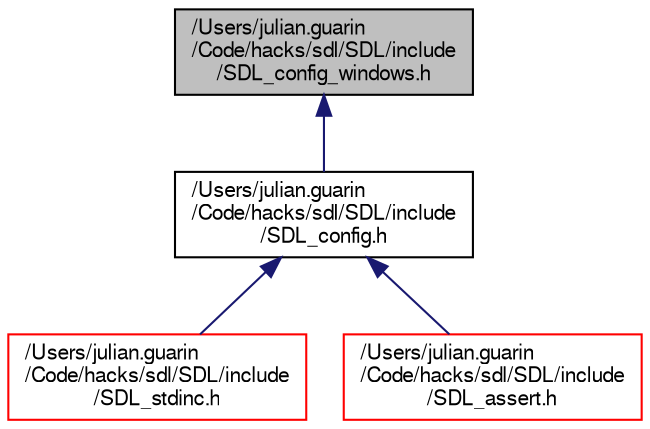 digraph "/Users/julian.guarin/Code/hacks/sdl/SDL/include/SDL_config_windows.h"
{
  edge [fontname="FreeSans",fontsize="10",labelfontname="FreeSans",labelfontsize="10"];
  node [fontname="FreeSans",fontsize="10",shape=record];
  Node4 [label="/Users/julian.guarin\l/Code/hacks/sdl/SDL/include\l/SDL_config_windows.h",height=0.2,width=0.4,color="black", fillcolor="grey75", style="filled", fontcolor="black"];
  Node4 -> Node5 [dir="back",color="midnightblue",fontsize="10",style="solid",fontname="FreeSans"];
  Node5 [label="/Users/julian.guarin\l/Code/hacks/sdl/SDL/include\l/SDL_config.h",height=0.2,width=0.4,color="black", fillcolor="white", style="filled",URL="$d1/d8f/_s_d_l__config_8h.html"];
  Node5 -> Node6 [dir="back",color="midnightblue",fontsize="10",style="solid",fontname="FreeSans"];
  Node6 [label="/Users/julian.guarin\l/Code/hacks/sdl/SDL/include\l/SDL_stdinc.h",height=0.2,width=0.4,color="red", fillcolor="white", style="filled",URL="$d9/d24/_s_d_l__stdinc_8h.html"];
  Node5 -> Node52 [dir="back",color="midnightblue",fontsize="10",style="solid",fontname="FreeSans"];
  Node52 [label="/Users/julian.guarin\l/Code/hacks/sdl/SDL/include\l/SDL_assert.h",height=0.2,width=0.4,color="red", fillcolor="white", style="filled",URL="$d9/d30/_s_d_l__assert_8h.html"];
}
